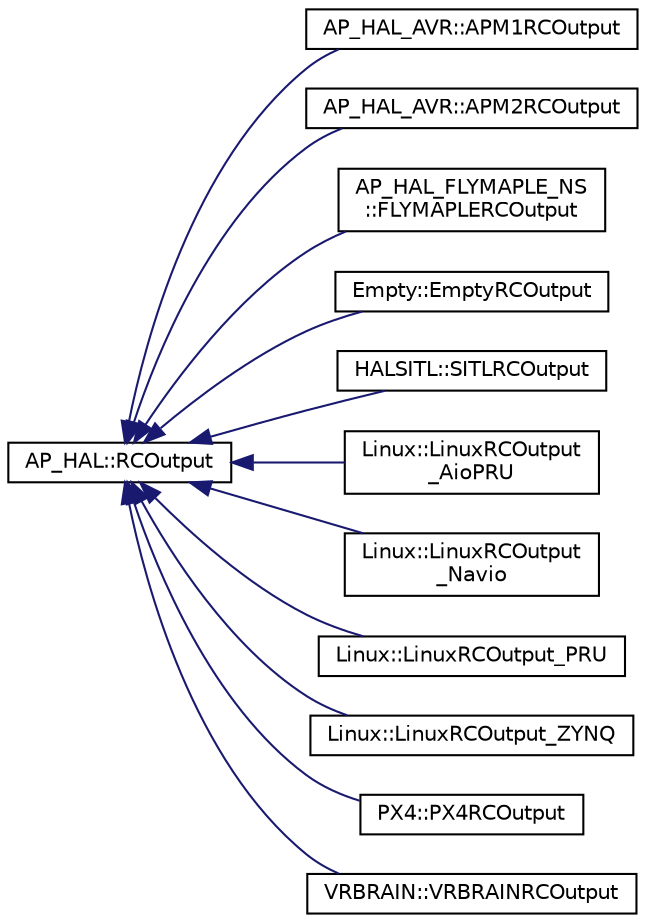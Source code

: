 digraph "Graphical Class Hierarchy"
{
 // INTERACTIVE_SVG=YES
  edge [fontname="Helvetica",fontsize="10",labelfontname="Helvetica",labelfontsize="10"];
  node [fontname="Helvetica",fontsize="10",shape=record];
  rankdir="LR";
  Node1 [label="AP_HAL::RCOutput",height=0.2,width=0.4,color="black", fillcolor="white", style="filled",URL="$classAP__HAL_1_1RCOutput.html"];
  Node1 -> Node2 [dir="back",color="midnightblue",fontsize="10",style="solid",fontname="Helvetica"];
  Node2 [label="AP_HAL_AVR::APM1RCOutput",height=0.2,width=0.4,color="black", fillcolor="white", style="filled",URL="$classAP__HAL__AVR_1_1APM1RCOutput.html"];
  Node1 -> Node3 [dir="back",color="midnightblue",fontsize="10",style="solid",fontname="Helvetica"];
  Node3 [label="AP_HAL_AVR::APM2RCOutput",height=0.2,width=0.4,color="black", fillcolor="white", style="filled",URL="$classAP__HAL__AVR_1_1APM2RCOutput.html"];
  Node1 -> Node4 [dir="back",color="midnightblue",fontsize="10",style="solid",fontname="Helvetica"];
  Node4 [label="AP_HAL_FLYMAPLE_NS\l::FLYMAPLERCOutput",height=0.2,width=0.4,color="black", fillcolor="white", style="filled",URL="$classAP__HAL__FLYMAPLE__NS_1_1FLYMAPLERCOutput.html"];
  Node1 -> Node5 [dir="back",color="midnightblue",fontsize="10",style="solid",fontname="Helvetica"];
  Node5 [label="Empty::EmptyRCOutput",height=0.2,width=0.4,color="black", fillcolor="white", style="filled",URL="$classEmpty_1_1EmptyRCOutput.html"];
  Node1 -> Node6 [dir="back",color="midnightblue",fontsize="10",style="solid",fontname="Helvetica"];
  Node6 [label="HALSITL::SITLRCOutput",height=0.2,width=0.4,color="black", fillcolor="white", style="filled",URL="$classHALSITL_1_1SITLRCOutput.html"];
  Node1 -> Node7 [dir="back",color="midnightblue",fontsize="10",style="solid",fontname="Helvetica"];
  Node7 [label="Linux::LinuxRCOutput\l_AioPRU",height=0.2,width=0.4,color="black", fillcolor="white", style="filled",URL="$classLinux_1_1LinuxRCOutput__AioPRU.html"];
  Node1 -> Node8 [dir="back",color="midnightblue",fontsize="10",style="solid",fontname="Helvetica"];
  Node8 [label="Linux::LinuxRCOutput\l_Navio",height=0.2,width=0.4,color="black", fillcolor="white", style="filled",URL="$classLinux_1_1LinuxRCOutput__Navio.html"];
  Node1 -> Node9 [dir="back",color="midnightblue",fontsize="10",style="solid",fontname="Helvetica"];
  Node9 [label="Linux::LinuxRCOutput_PRU",height=0.2,width=0.4,color="black", fillcolor="white", style="filled",URL="$classLinux_1_1LinuxRCOutput__PRU.html"];
  Node1 -> Node10 [dir="back",color="midnightblue",fontsize="10",style="solid",fontname="Helvetica"];
  Node10 [label="Linux::LinuxRCOutput_ZYNQ",height=0.2,width=0.4,color="black", fillcolor="white", style="filled",URL="$classLinux_1_1LinuxRCOutput__ZYNQ.html"];
  Node1 -> Node11 [dir="back",color="midnightblue",fontsize="10",style="solid",fontname="Helvetica"];
  Node11 [label="PX4::PX4RCOutput",height=0.2,width=0.4,color="black", fillcolor="white", style="filled",URL="$classPX4_1_1PX4RCOutput.html"];
  Node1 -> Node12 [dir="back",color="midnightblue",fontsize="10",style="solid",fontname="Helvetica"];
  Node12 [label="VRBRAIN::VRBRAINRCOutput",height=0.2,width=0.4,color="black", fillcolor="white", style="filled",URL="$classVRBRAIN_1_1VRBRAINRCOutput.html"];
}
